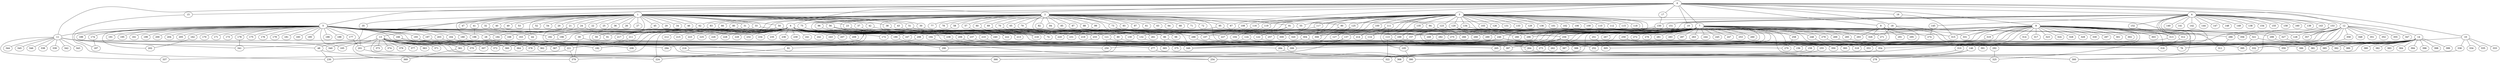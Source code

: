 
graph graphname {
    0 -- 1
0 -- 2
0 -- 3
0 -- 4
0 -- 5
0 -- 6
0 -- 7
0 -- 8
0 -- 9
0 -- 10
0 -- 11
0 -- 12
0 -- 13
0 -- 14
0 -- 15
0 -- 16
0 -- 17
0 -- 18
0 -- 19
0 -- 67
1 -- 20
1 -- 21
1 -- 22
1 -- 23
1 -- 24
1 -- 25
1 -- 26
1 -- 27
1 -- 28
1 -- 29
1 -- 30
1 -- 31
1 -- 32
1 -- 33
1 -- 34
1 -- 35
1 -- 36
1 -- 37
1 -- 38
1 -- 39
1 -- 40
1 -- 41
1 -- 42
1 -- 43
1 -- 44
1 -- 45
1 -- 46
1 -- 47
1 -- 48
1 -- 49
1 -- 50
1 -- 51
1 -- 52
1 -- 53
1 -- 54
1 -- 55
1 -- 56
1 -- 62
2 -- 57
2 -- 58
2 -- 59
2 -- 60
2 -- 61
2 -- 62
2 -- 63
2 -- 64
2 -- 65
2 -- 66
2 -- 67
2 -- 68
2 -- 69
2 -- 70
2 -- 71
2 -- 72
2 -- 73
2 -- 74
2 -- 75
2 -- 76
2 -- 77
2 -- 78
2 -- 79
2 -- 80
2 -- 81
2 -- 82
2 -- 83
2 -- 84
2 -- 85
2 -- 86
2 -- 87
2 -- 88
2 -- 89
2 -- 90
2 -- 91
2 -- 92
2 -- 93
2 -- 94
2 -- 95
2 -- 96
2 -- 97
2 -- 98
2 -- 99
3 -- 128
3 -- 130
3 -- 131
3 -- 132
3 -- 133
3 -- 134
3 -- 129
3 -- 136
3 -- 137
3 -- 135
3 -- 100
3 -- 101
3 -- 102
3 -- 103
3 -- 104
3 -- 105
3 -- 106
3 -- 107
3 -- 108
3 -- 109
3 -- 110
3 -- 111
3 -- 112
3 -- 113
3 -- 114
3 -- 115
3 -- 116
3 -- 117
3 -- 118
3 -- 119
3 -- 120
3 -- 121
3 -- 122
3 -- 123
3 -- 124
3 -- 125
3 -- 126
3 -- 127
3 -- 246
4 -- 138
4 -- 139
4 -- 140
4 -- 141
4 -- 142
4 -- 143
4 -- 144
4 -- 145
4 -- 146
4 -- 147
4 -- 148
4 -- 149
4 -- 150
4 -- 151
4 -- 152
4 -- 153
4 -- 154
4 -- 155
4 -- 156
4 -- 157
4 -- 158
4 -- 159
4 -- 160
4 -- 55
5 -- 161
5 -- 162
5 -- 163
5 -- 164
5 -- 165
5 -- 166
5 -- 167
5 -- 168
5 -- 169
5 -- 170
5 -- 171
5 -- 172
5 -- 173
5 -- 174
5 -- 175
5 -- 176
5 -- 177
5 -- 178
5 -- 179
5 -- 180
5 -- 181
5 -- 182
5 -- 183
5 -- 184
5 -- 185
5 -- 186
5 -- 187
5 -- 188
5 -- 189
5 -- 190
5 -- 191
5 -- 192
5 -- 193
5 -- 194
5 -- 195
5 -- 196
5 -- 197
5 -- 198
5 -- 199
5 -- 200
5 -- 201
5 -- 202
5 -- 203
5 -- 204
5 -- 205
5 -- 11
5 -- 362
6 -- 206
6 -- 207
6 -- 208
6 -- 209
6 -- 210
6 -- 211
6 -- 212
6 -- 213
6 -- 214
6 -- 215
6 -- 216
6 -- 217
6 -- 218
6 -- 219
6 -- 220
6 -- 221
6 -- 222
6 -- 223
6 -- 224
6 -- 225
6 -- 226
6 -- 227
6 -- 228
6 -- 229
6 -- 230
6 -- 231
6 -- 232
6 -- 233
6 -- 234
6 -- 235
6 -- 236
6 -- 237
6 -- 238
6 -- 239
6 -- 240
6 -- 241
6 -- 242
6 -- 243
6 -- 320
7 -- 256
7 -- 258
7 -- 259
7 -- 260
7 -- 261
7 -- 262
7 -- 257
7 -- 264
7 -- 265
7 -- 266
7 -- 267
7 -- 268
7 -- 269
7 -- 270
7 -- 271
7 -- 272
7 -- 273
7 -- 274
7 -- 275
7 -- 276
7 -- 277
7 -- 278
7 -- 279
7 -- 280
7 -- 281
7 -- 282
7 -- 283
7 -- 284
7 -- 285
7 -- 286
7 -- 287
7 -- 288
7 -- 289
7 -- 290
7 -- 263
7 -- 244
7 -- 245
7 -- 246
7 -- 247
7 -- 248
7 -- 249
7 -- 250
7 -- 251
7 -- 252
7 -- 253
7 -- 254
7 -- 255
7 -- 356
7 -- 293
8 -- 291
8 -- 292
8 -- 293
8 -- 294
8 -- 295
8 -- 326
9 -- 296
9 -- 297
9 -- 298
9 -- 299
9 -- 300
9 -- 301
9 -- 302
9 -- 303
9 -- 304
9 -- 305
9 -- 306
9 -- 307
9 -- 308
9 -- 309
9 -- 310
9 -- 311
9 -- 312
9 -- 313
9 -- 314
9 -- 315
9 -- 316
9 -- 317
9 -- 318
9 -- 319
9 -- 320
9 -- 321
9 -- 322
9 -- 323
9 -- 324
9 -- 325
9 -- 326
9 -- 327
9 -- 328
9 -- 329
9 -- 330
9 -- 331
9 -- 194
9 -- 362
10 -- 332
10 -- 333
10 -- 334
10 -- 335
10 -- 336
11 -- 337
11 -- 338
11 -- 339
11 -- 340
11 -- 341
11 -- 342
11 -- 343
11 -- 344
11 -- 345
11 -- 346
11 -- 48
11 -- 265
11 -- 307
12 -- 352
12 -- 354
12 -- 355
12 -- 356
12 -- 357
12 -- 358
12 -- 353
12 -- 359
12 -- 347
12 -- 348
12 -- 349
12 -- 350
12 -- 351
12 -- 128
13 -- 360
13 -- 361
13 -- 362
13 -- 363
13 -- 364
13 -- 365
13 -- 366
13 -- 367
13 -- 368
13 -- 369
13 -- 370
13 -- 371
13 -- 372
13 -- 373
13 -- 374
13 -- 375
13 -- 376
13 -- 377
13 -- 378
13 -- 379
13 -- 165
14 -- 384
14 -- 386
14 -- 387
14 -- 388
14 -- 389
14 -- 390
14 -- 385
14 -- 392
14 -- 393
14 -- 394
14 -- 391
14 -- 396
14 -- 395
14 -- 398
14 -- 397
14 -- 399
14 -- 380
14 -- 381
14 -- 382
14 -- 383
14 -- 76
15 -- 230
16 -- 315
17 -- 150
18 -- 86
18 -- 381
18 -- 350
18 -- 271
19 -- 296
19 -- 273
21 -- 28
21 -- 368
23 -- 304
23 -- 121
23 -- 74
24 -- 184
24 -- 91
28 -- 208
30 -- 326
31 -- 261
31 -- 370
32 -- 44
33 -- 288
33 -- 366
35 -- 341
36 -- 182
37 -- 130
38 -- 107
39 -- 349
39 -- 379
40 -- 298
41 -- 196
42 -- 132
43 -- 296
45 -- 59
48 -- 230
48 -- 224
50 -- 309
50 -- 217
51 -- 315
51 -- 132
56 -- 257
56 -- 387
57 -- 240
58 -- 172
60 -- 222
62 -- 168
65 -- 261
66 -- 182
67 -- 227
69 -- 213
70 -- 218
73 -- 249
73 -- 98
73 -- 349
75 -- 367
79 -- 86
80 -- 198
80 -- 167
81 -- 122
81 -- 104
83 -- 163
86 -- 306
86 -- 365
89 -- 391
89 -- 230
90 -- 308
92 -- 224
94 -- 275
95 -- 282
95 -- 132
96 -- 250
99 -- 190
100 -- 214
103 -- 280
103 -- 256
105 -- 390
107 -- 156
108 -- 220
111 -- 113
111 -- 214
111 -- 114
113 -- 262
113 -- 159
113 -- 322
116 -- 231
117 -- 227
117 -- 308
119 -- 219
120 -- 289
120 -- 268
121 -- 273
121 -- 250
122 -- 146
123 -- 157
123 -- 266
124 -- 306
124 -- 364
125 -- 349
125 -- 127
132 -- 353
134 -- 331
134 -- 397
135 -- 169
137 -- 201
137 -- 366
143 -- 350
145 -- 274
146 -- 278
146 -- 368
150 -- 397
150 -- 233
150 -- 167
151 -- 169
152 -- 313
153 -- 357
153 -- 300
153 -- 286
157 -- 192
159 -- 254
162 -- 202
164 -- 305
166 -- 361
166 -- 294
169 -- 252
174 -- 187
177 -- 201
178 -- 341
180 -- 350
190 -- 290
193 -- 367
193 -- 397
194 -- 254
197 -- 277
198 -- 361
201 -- 322
203 -- 221
203 -- 270
206 -- 350
206 -- 284
210 -- 393
211 -- 372
216 -- 254
221 -- 337
221 -- 379
233 -- 360
237 -- 264
238 -- 349
246 -- 367
246 -- 395
248 -- 350
251 -- 305
255 -- 322
256 -- 388
256 -- 265
256 -- 300
258 -- 270
259 -- 316
259 -- 354
264 -- 300
269 -- 359
277 -- 325
279 -- 318
284 -- 390
285 -- 386
286 -- 311
288 -- 388
292 -- 325
298 -- 340
299 -- 392
304 -- 378
304 -- 332
310 -- 368
312 -- 316
313 -- 375
319 -- 365
321 -- 395
321 -- 385
327 -- 389
336 -- 379
354 -- 366
358 -- 386
361 -- 369

}
